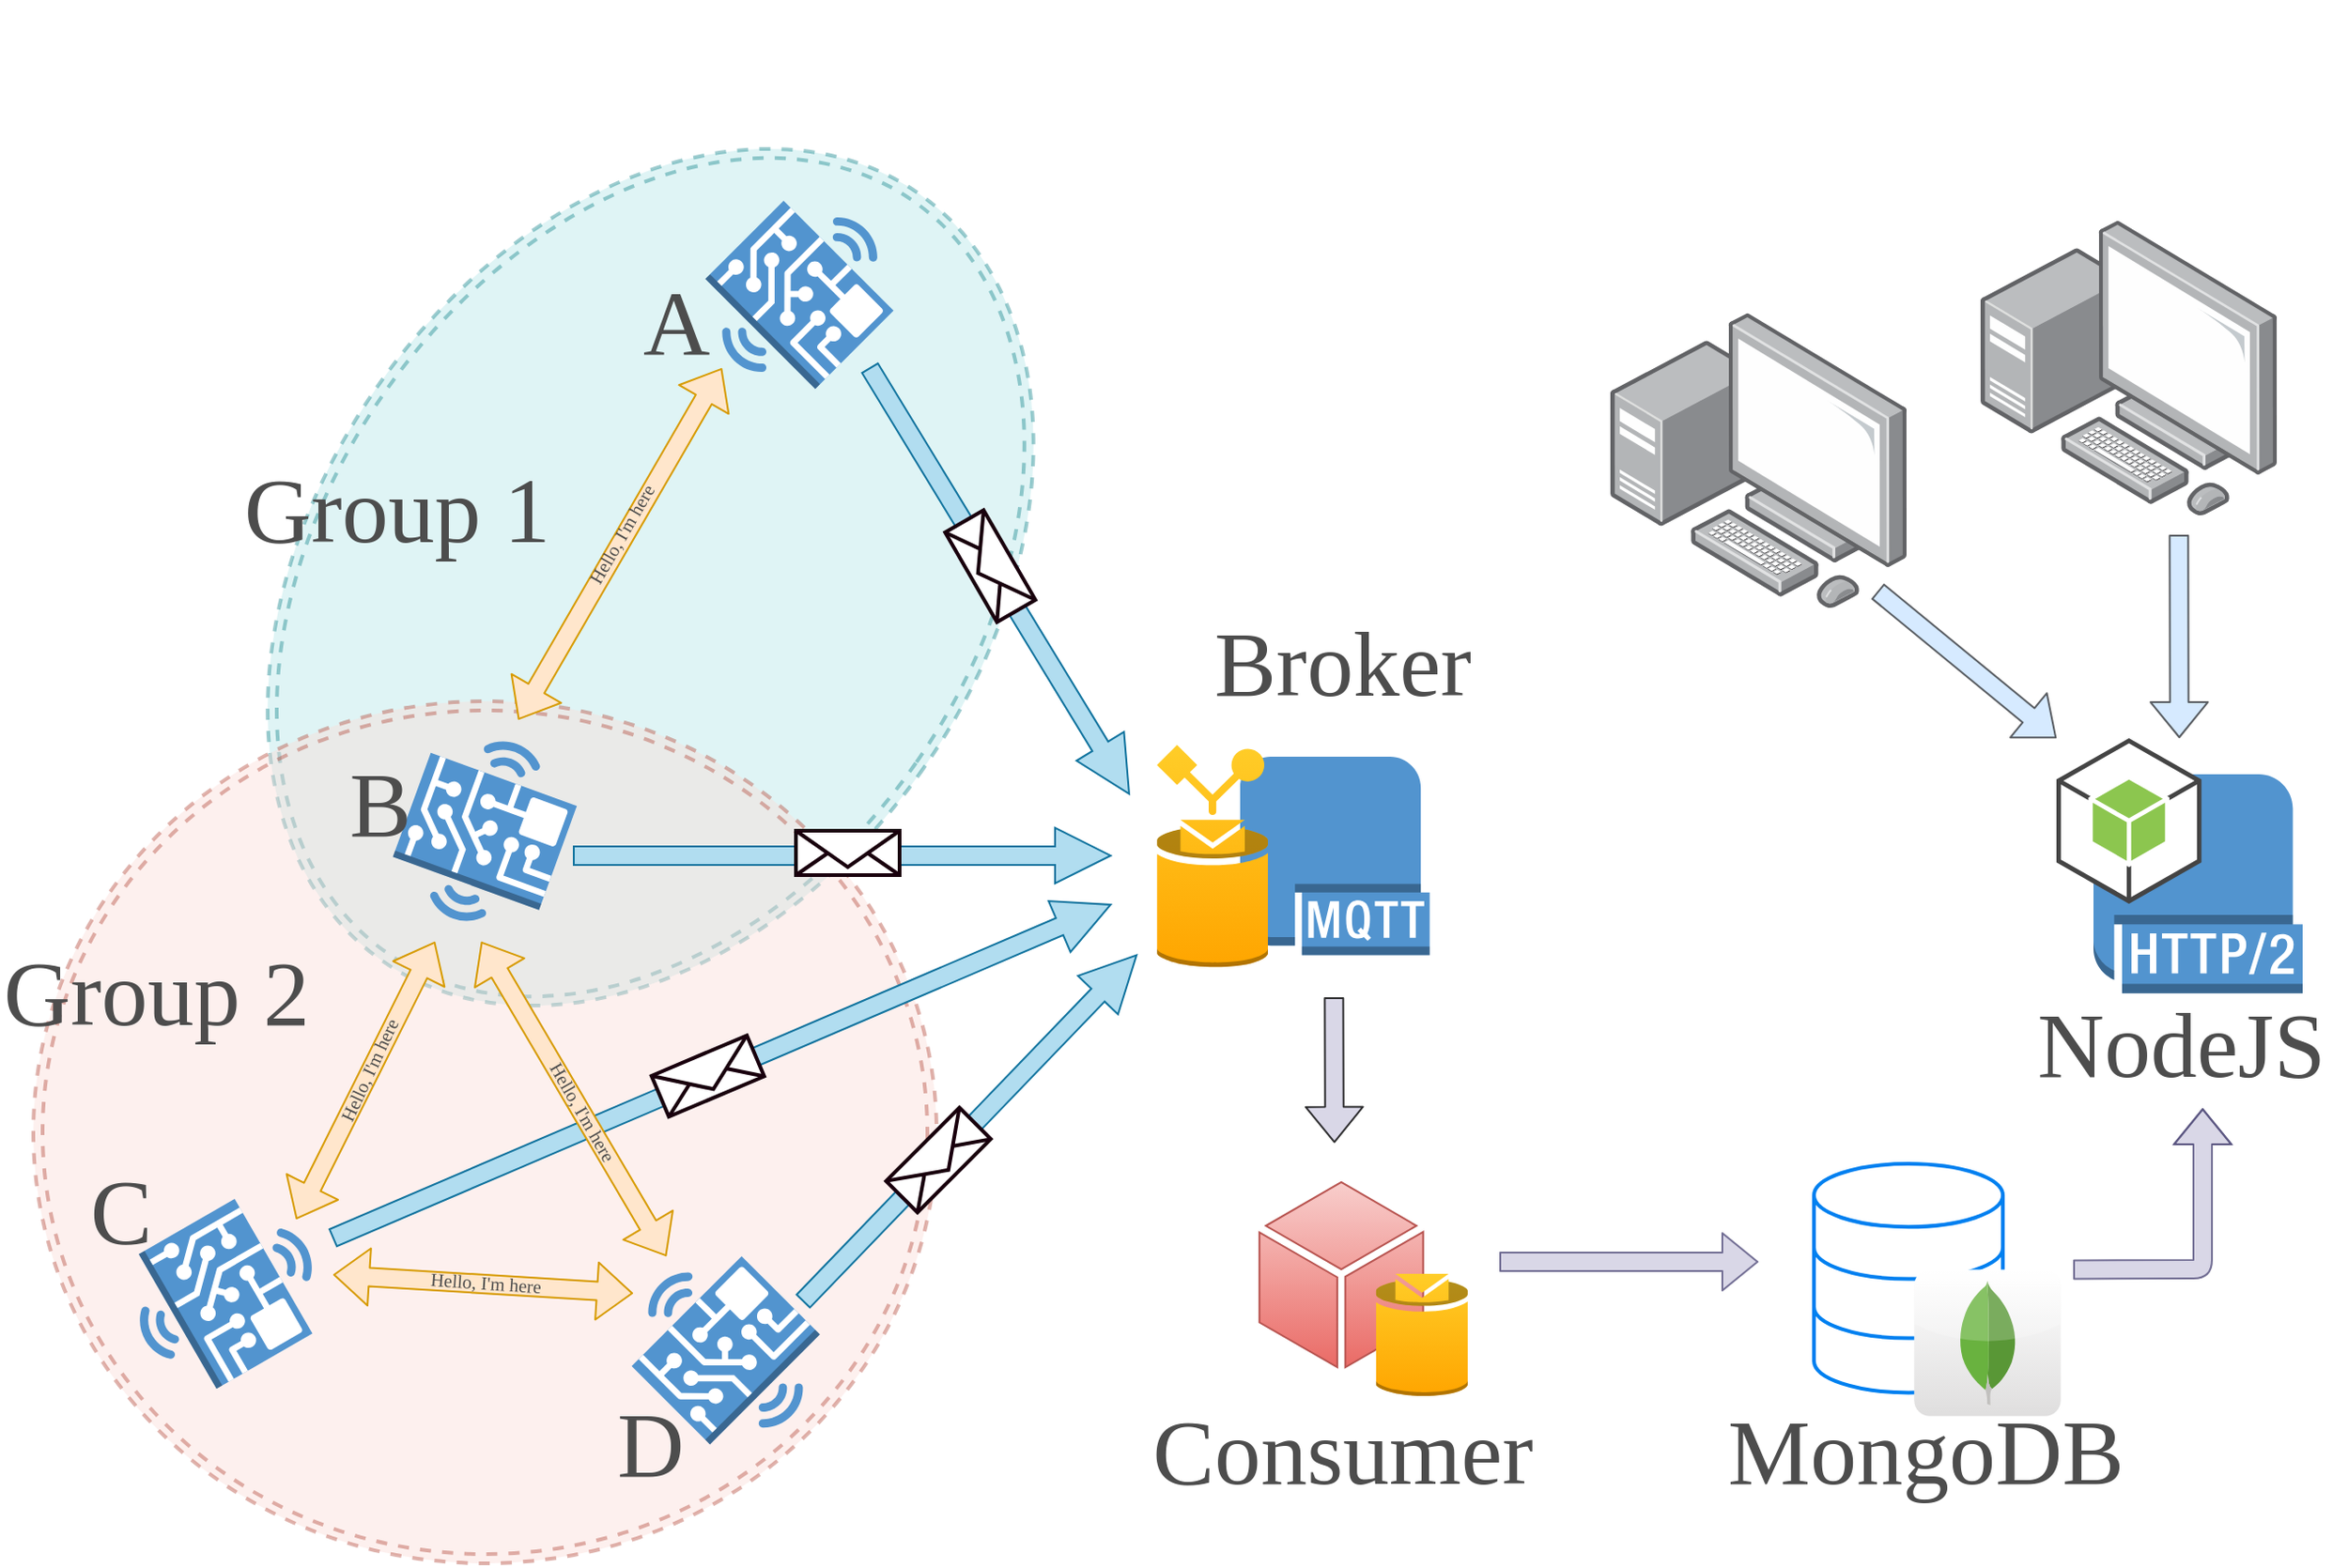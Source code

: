 <mxfile version="13.10.5" type="device"><diagram id="l8hXMBHkgcEJcSW0mbfh" name="Page-1"><mxGraphModel dx="3129" dy="1107" grid="1" gridSize="10" guides="1" tooltips="1" connect="1" arrows="1" fold="1" page="1" pageScale="1" pageWidth="1169" pageHeight="827" math="0" shadow="0"><root><mxCell id="0"/><mxCell id="1" parent="0"/><mxCell id="zr2XRsJ9VgGaBx3NZ55L-54" value="me" style="pointerEvents=1;shadow=0;dashed=0;html=1;strokeColor=#b85450;labelPosition=center;verticalLabelPosition=bottom;verticalAlign=top;outlineConnect=0;align=center;shape=mxgraph.office.concepts.node_generic;fillColor=#f8cecc;fontSize=10;gradientColor=#ea6b66;labelBackgroundColor=none;noLabel=1;fontColor=none;" parent="1" vertex="1"><mxGeometry x="610.39" y="680" width="88.46" height="100" as="geometry"/></mxCell><mxCell id="zr2XRsJ9VgGaBx3NZ55L-41" value="" style="ellipse;shape=doubleEllipse;whiteSpace=wrap;html=1;dashed=1;strokeWidth=2;fillColor=#b0e3e6;strokeColor=#0e8088;opacity=40;rotation=35;" parent="1" vertex="1"><mxGeometry x="101.47" y="100" width="360" height="506" as="geometry"/></mxCell><mxCell id="zr2XRsJ9VgGaBx3NZ55L-33" value="" style="ellipse;shape=doubleEllipse;whiteSpace=wrap;html=1;dashed=1;strokeWidth=2;fillColor=#fad9d5;strokeColor=#ae4132;opacity=40;" parent="1" vertex="1"><mxGeometry x="-52" y="420" width="488" height="466" as="geometry"/></mxCell><mxCell id="zr2XRsJ9VgGaBx3NZ55L-1" value="" style="points=[];aspect=fixed;html=1;align=center;shadow=0;dashed=0;image;image=img/lib/allied_telesis/computer_and_terminals/Personal_Computer_with_Server.svg;" parent="1" vertex="1"><mxGeometry x="800" y="210" width="160" height="160" as="geometry"/></mxCell><mxCell id="zr2XRsJ9VgGaBx3NZ55L-2" value="" style="outlineConnect=0;dashed=0;verticalLabelPosition=bottom;verticalAlign=top;align=center;html=1;shape=mxgraph.aws3.topic;gradientColor=#ffa500;fillColor=#ffcd28;strokeColor=#d79b00;" parent="1" vertex="1"><mxGeometry x="673.43" y="729.5" width="49.5" height="66" as="geometry"/></mxCell><mxCell id="zr2XRsJ9VgGaBx3NZ55L-3" value="" style="outlineConnect=0;dashed=0;verticalLabelPosition=bottom;verticalAlign=top;align=center;html=1;shape=mxgraph.aws3.mqtt_protocol;fillColor=#5294CF;gradientColor=none;" parent="1" vertex="1"><mxGeometry x="600" y="450" width="102.38" height="107.25" as="geometry"/></mxCell><mxCell id="zr2XRsJ9VgGaBx3NZ55L-5" value="" style="outlineConnect=0;dashed=0;verticalLabelPosition=bottom;verticalAlign=top;align=center;html=1;shape=mxgraph.aws3.rule;fillColor=#ffcd28;gradientColor=#ffa500;strokeColor=#d79b00;" parent="1" vertex="1"><mxGeometry x="555" y="443.63" width="60" height="120" as="geometry"/></mxCell><mxCell id="zr2XRsJ9VgGaBx3NZ55L-6" value="" style="outlineConnect=0;dashed=0;verticalLabelPosition=bottom;verticalAlign=top;align=center;html=1;shape=mxgraph.aws3.hardware_board;fillColor=#5294CF;gradientColor=none;rotation=45;" parent="1" vertex="1"><mxGeometry x="320" y="150" width="84" height="100.5" as="geometry"/></mxCell><mxCell id="zr2XRsJ9VgGaBx3NZ55L-9" value="" style="outlineConnect=0;dashed=0;verticalLabelPosition=bottom;verticalAlign=top;align=center;html=1;shape=mxgraph.aws3.hardware_board;fillColor=#5294CF;gradientColor=none;rotation=20;" parent="1" vertex="1"><mxGeometry x="150" y="440" width="84" height="100.5" as="geometry"/></mxCell><mxCell id="zr2XRsJ9VgGaBx3NZ55L-10" value="" style="outlineConnect=0;dashed=0;verticalLabelPosition=bottom;verticalAlign=top;align=center;html=1;shape=mxgraph.aws3.hardware_board;fillColor=#5294CF;gradientColor=none;rotation=-45;" parent="1" vertex="1"><mxGeometry x="280" y="720.5" width="84" height="100.5" as="geometry"/></mxCell><mxCell id="zr2XRsJ9VgGaBx3NZ55L-11" value="" style="outlineConnect=0;dashed=0;verticalLabelPosition=bottom;verticalAlign=top;align=center;html=1;shape=mxgraph.aws3.hardware_board;fillColor=#5294CF;gradientColor=none;rotation=60;" parent="1" vertex="1"><mxGeometry x="10" y="690" width="84" height="100.5" as="geometry"/></mxCell><mxCell id="zr2XRsJ9VgGaBx3NZ55L-12" value="" style="group" parent="1" vertex="1" connectable="0"><mxGeometry x="910" y="670" width="133.31" height="136.4" as="geometry"/></mxCell><mxCell id="zr2XRsJ9VgGaBx3NZ55L-8" value="" style="html=1;verticalLabelPosition=bottom;align=center;labelBackgroundColor=#ffffff;verticalAlign=top;strokeWidth=2;strokeColor=#0080F0;shadow=0;dashed=0;shape=mxgraph.ios7.icons.data;" parent="zr2XRsJ9VgGaBx3NZ55L-12" vertex="1"><mxGeometry width="102.039" height="123.719" as="geometry"/></mxCell><mxCell id="zr2XRsJ9VgGaBx3NZ55L-7" value="" style="dashed=0;outlineConnect=0;html=1;align=center;labelPosition=center;verticalLabelPosition=bottom;verticalAlign=top;shape=mxgraph.webicons.mongodb;gradientColor=#DFDEDE" parent="zr2XRsJ9VgGaBx3NZ55L-12" vertex="1"><mxGeometry x="54.128" y="57.22" width="79.182" height="79.18" as="geometry"/></mxCell><mxCell id="zr2XRsJ9VgGaBx3NZ55L-45" value="" style="shape=flexArrow;endArrow=none;startArrow=classic;html=1;fillColor=#d0cee2;strokeColor=#56517e;opacity=80;endFill=0;" parent="zr2XRsJ9VgGaBx3NZ55L-12" edge="1"><mxGeometry width="50" height="50" relative="1" as="geometry"><mxPoint x="210" y="-30" as="sourcePoint"/><mxPoint x="140" y="57.22" as="targetPoint"/><Array as="points"><mxPoint x="210" y="57"/></Array></mxGeometry></mxCell><mxCell id="zr2XRsJ9VgGaBx3NZ55L-24" value="" style="group" parent="1" vertex="1" connectable="0"><mxGeometry x="1041" y="440" width="133" height="137.88" as="geometry"/></mxCell><mxCell id="zr2XRsJ9VgGaBx3NZ55L-4" value="" style="outlineConnect=0;dashed=0;verticalLabelPosition=bottom;verticalAlign=top;align=center;html=1;shape=mxgraph.aws3.http_2_protocol;fillColor=#5294CF;gradientColor=none;" parent="zr2XRsJ9VgGaBx3NZ55L-24" vertex="1"><mxGeometry x="20" y="19.5" width="113" height="118.38" as="geometry"/></mxCell><mxCell id="zr2XRsJ9VgGaBx3NZ55L-23" value="" style="outlineConnect=0;dashed=0;verticalLabelPosition=bottom;verticalAlign=top;align=center;html=1;shape=mxgraph.aws3.android;fillColor=#8CC64F;gradientColor=none;" parent="zr2XRsJ9VgGaBx3NZ55L-24" vertex="1"><mxGeometry width="78.31" height="89.5" as="geometry"/></mxCell><mxCell id="zr2XRsJ9VgGaBx3NZ55L-26" value="" style="shape=flexArrow;endArrow=classic;startArrow=classic;html=1;fillColor=#ffe6cc;strokeColor=#d79b00;" parent="1" edge="1"><mxGeometry width="50" height="50" relative="1" as="geometry"><mxPoint x="210" y="430" as="sourcePoint"/><mxPoint x="320" y="240" as="targetPoint"/></mxGeometry></mxCell><mxCell id="zr2XRsJ9VgGaBx3NZ55L-34" value="" style="points=[];aspect=fixed;html=1;align=center;shadow=0;dashed=0;image;image=img/lib/allied_telesis/computer_and_terminals/Personal_Computer_with_Server.svg;" parent="1" vertex="1"><mxGeometry x="1000" y="160" width="160" height="160" as="geometry"/></mxCell><mxCell id="zr2XRsJ9VgGaBx3NZ55L-35" value="" style="shape=arrow;endArrow=classic;html=1;fillColor=#b1ddf0;strokeColor=#10739e;" parent="1" edge="1"><mxGeometry width="50" height="50" relative="1" as="geometry"><mxPoint x="364" y="744.25" as="sourcePoint"/><mxPoint x="544" y="557.25" as="targetPoint"/></mxGeometry></mxCell><mxCell id="zr2XRsJ9VgGaBx3NZ55L-38" value="" style="shape=arrow;endArrow=classic;html=1;fillColor=#b1ddf0;strokeColor=#10739e;" parent="1" edge="1"><mxGeometry width="50" height="50" relative="1" as="geometry"><mxPoint x="400" y="240" as="sourcePoint"/><mxPoint x="540" y="470" as="targetPoint"/></mxGeometry></mxCell><mxCell id="zr2XRsJ9VgGaBx3NZ55L-39" value="" style="shape=arrow;endArrow=classic;html=1;fillColor=#b1ddf0;strokeColor=#10739e;" parent="1" edge="1"><mxGeometry width="50" height="50" relative="1" as="geometry"><mxPoint x="240" y="503.46" as="sourcePoint"/><mxPoint x="530" y="503.46" as="targetPoint"/></mxGeometry></mxCell><mxCell id="zr2XRsJ9VgGaBx3NZ55L-40" value="" style="shape=arrow;endArrow=classic;html=1;fillColor=#b1ddf0;strokeColor=#10739e;" parent="1" edge="1"><mxGeometry width="50" height="50" relative="1" as="geometry"><mxPoint x="110" y="710" as="sourcePoint"/><mxPoint x="530" y="530" as="targetPoint"/></mxGeometry></mxCell><mxCell id="zr2XRsJ9VgGaBx3NZ55L-27" value="" style="shape=flexArrow;endArrow=classic;startArrow=classic;html=1;fillColor=#ffe6cc;strokeColor=#d79b00;" parent="1" edge="1"><mxGeometry width="50" height="50" relative="1" as="geometry"><mxPoint x="90" y="700" as="sourcePoint"/><mxPoint x="165" y="550" as="targetPoint"/></mxGeometry></mxCell><mxCell id="zr2XRsJ9VgGaBx3NZ55L-30" value="" style="shape=flexArrow;endArrow=classic;startArrow=classic;html=1;fillColor=#ffe6cc;strokeColor=#d79b00;" parent="1" edge="1"><mxGeometry width="50" height="50" relative="1" as="geometry"><mxPoint x="272" y="740" as="sourcePoint"/><mxPoint x="110" y="730" as="targetPoint"/></mxGeometry></mxCell><mxCell id="zr2XRsJ9VgGaBx3NZ55L-31" value="" style="shape=flexArrow;endArrow=classic;startArrow=classic;html=1;fillColor=#ffe6cc;strokeColor=#d79b00;" parent="1" edge="1"><mxGeometry width="50" height="50" relative="1" as="geometry"><mxPoint x="190" y="550" as="sourcePoint"/><mxPoint x="290" y="720" as="targetPoint"/></mxGeometry></mxCell><mxCell id="zr2XRsJ9VgGaBx3NZ55L-44" value="" style="shape=image;verticalLabelPosition=bottom;labelBackgroundColor=#ffffff;verticalAlign=top;aspect=fixed;imageAspect=0;image=https://upload.wikimedia.org/wikipedia/commons/thumb/0/05/Apache_kafka.svg/1200px-Apache_kafka.svg.png;" parent="1" vertex="1"><mxGeometry x="690" y="420" width="61.54" height="100" as="geometry"/></mxCell><mxCell id="zr2XRsJ9VgGaBx3NZ55L-55" value="" style="shape=flexArrow;endArrow=none;startArrow=block;html=1;fillColor=#d0cee2;strokeColor=#56517e;opacity=80;startFill=0;endFill=0;" parent="1" edge="1"><mxGeometry width="50" height="50" relative="1" as="geometry"><mxPoint x="880" y="723" as="sourcePoint"/><mxPoint x="740" y="723" as="targetPoint"/></mxGeometry></mxCell><mxCell id="zr2XRsJ9VgGaBx3NZ55L-56" value="" style="shape=flexArrow;endArrow=none;startArrow=block;html=1;fillColor=#d0cee2;opacity=80;startFill=0;endFill=0;" parent="1" edge="1"><mxGeometry width="50" height="50" relative="1" as="geometry"><mxPoint x="650.92" y="658.78" as="sourcePoint"/><mxPoint x="650.69" y="580" as="targetPoint"/></mxGeometry></mxCell><mxCell id="zr2XRsJ9VgGaBx3NZ55L-60" value="" style="shape=flexArrow;endArrow=classic;html=1;fillColor=#cce5ff;fontFamily=Courier New;fontSize=10;fontColor=#4D4D4D;opacity=80;strokeColor=#36393d;" parent="1" edge="1"><mxGeometry width="50" height="50" relative="1" as="geometry"><mxPoint x="944.31" y="360.5" as="sourcePoint"/><mxPoint x="1041" y="440" as="targetPoint"/></mxGeometry></mxCell><mxCell id="zr2XRsJ9VgGaBx3NZ55L-62" value="&lt;font data-font-src=&quot;https://fonts.googleapis.com/css?family=Nunito&quot; style=&quot;font-size: 50px&quot; face=&quot;Nunito&quot;&gt;A&lt;/font&gt;" style="text;html=1;align=center;verticalAlign=middle;resizable=0;points=[];autosize=1;fontSize=10;fontFamily=Courier New;fontColor=#4D4D4D;" parent="1" vertex="1"><mxGeometry x="270" y="200" width="50" height="30" as="geometry"/></mxCell><mxCell id="zr2XRsJ9VgGaBx3NZ55L-63" value="&lt;font data-font-src=&quot;https://fonts.googleapis.com/css?family=Nunito&quot; style=&quot;font-size: 50px&quot; face=&quot;Nunito&quot;&gt;B&lt;/font&gt;" style="text;html=1;align=center;verticalAlign=middle;resizable=0;points=[];autosize=1;fontSize=10;fontFamily=Courier New;fontColor=#4D4D4D;" parent="1" vertex="1"><mxGeometry x="110" y="460" width="50" height="30" as="geometry"/></mxCell><mxCell id="zr2XRsJ9VgGaBx3NZ55L-64" value="&lt;font data-font-src=&quot;https://fonts.googleapis.com/css?family=Nunito&quot; style=&quot;font-size: 50px&quot; face=&quot;Nunito&quot;&gt;C&lt;/font&gt;" style="text;html=1;align=center;verticalAlign=middle;resizable=0;points=[];autosize=1;fontSize=10;fontFamily=Courier New;fontColor=#4D4D4D;" parent="1" vertex="1"><mxGeometry x="-30" y="680" width="50" height="30" as="geometry"/></mxCell><mxCell id="zr2XRsJ9VgGaBx3NZ55L-65" value="&lt;font data-font-src=&quot;https://fonts.googleapis.com/css?family=Nunito&quot; style=&quot;font-size: 50px&quot; face=&quot;Nunito&quot;&gt;D&lt;/font&gt;" style="text;html=1;align=center;verticalAlign=middle;resizable=0;points=[];autosize=1;fontSize=10;fontFamily=Courier New;fontColor=#4D4D4D;" parent="1" vertex="1"><mxGeometry x="256.47" y="806.4" width="50" height="30" as="geometry"/></mxCell><mxCell id="zr2XRsJ9VgGaBx3NZ55L-66" value="&lt;font data-font-src=&quot;https://fonts.googleapis.com/css?family=Nunito&quot; style=&quot;font-size: 50px&quot; face=&quot;Nunito&quot;&gt;Broker&lt;/font&gt;" style="text;html=1;align=center;verticalAlign=middle;resizable=0;points=[];autosize=1;fontSize=10;fontFamily=Courier New;fontColor=#4D4D4D;" parent="1" vertex="1"><mxGeometry x="574.62" y="384" width="160" height="30" as="geometry"/></mxCell><mxCell id="zr2XRsJ9VgGaBx3NZ55L-67" value="&lt;font data-font-src=&quot;https://fonts.googleapis.com/css?family=Nunito&quot; style=&quot;font-size: 50px&quot; face=&quot;Nunito&quot;&gt;Group 1&lt;br&gt;&lt;/font&gt;" style="text;whiteSpace=wrap;html=1;fontSize=10;fontFamily=Courier New;fontColor=#4D4D4D;" parent="1" vertex="1"><mxGeometry x="60" y="280" width="190" height="40" as="geometry"/></mxCell><mxCell id="zr2XRsJ9VgGaBx3NZ55L-68" value="&lt;font data-font-src=&quot;https://fonts.googleapis.com/css?family=Nunito&quot; style=&quot;font-size: 50px&quot; face=&quot;Nunito&quot;&gt;Group 2&lt;br&gt;&lt;/font&gt;" style="text;whiteSpace=wrap;html=1;fontSize=10;fontFamily=Courier New;fontColor=#4D4D4D;" parent="1" vertex="1"><mxGeometry x="-70" y="540.5" width="190" height="40" as="geometry"/></mxCell><mxCell id="zr2XRsJ9VgGaBx3NZ55L-69" style="edgeStyle=orthogonalEdgeStyle;shape=arrow;rounded=0;orthogonalLoop=1;jettySize=auto;html=1;exitX=0.5;exitY=1;exitDx=0;exitDy=0;fillColor=none;fontFamily=Courier New;fontSize=10;fontColor=#4D4D4D;opacity=80;" parent="1" source="zr2XRsJ9VgGaBx3NZ55L-68" target="zr2XRsJ9VgGaBx3NZ55L-68" edge="1"><mxGeometry relative="1" as="geometry"/></mxCell><mxCell id="zr2XRsJ9VgGaBx3NZ55L-70" value="&lt;font data-font-src=&quot;https://fonts.googleapis.com/css?family=Nunito&quot; style=&quot;font-size: 50px&quot; face=&quot;Nunito&quot;&gt;Consumer&lt;/font&gt;" style="text;html=1;align=center;verticalAlign=middle;resizable=0;points=[];autosize=1;fontSize=10;fontFamily=Courier New;fontColor=#4D4D4D;" parent="1" vertex="1"><mxGeometry x="534.62" y="810" width="240" height="30" as="geometry"/></mxCell><mxCell id="zr2XRsJ9VgGaBx3NZ55L-71" value="&lt;font style=&quot;font-size: 50px&quot; data-font-src=&quot;https://fonts.googleapis.com/css?family=Nunito&quot; face=&quot;Nunito&quot;&gt;MongoDB&lt;br&gt;&lt;/font&gt;" style="text;html=1;align=center;verticalAlign=middle;resizable=0;points=[];autosize=1;fontSize=10;fontFamily=Courier New;fontColor=#4D4D4D;" parent="1" vertex="1"><mxGeometry x="850.0" y="810" width="240" height="30" as="geometry"/></mxCell><mxCell id="zr2XRsJ9VgGaBx3NZ55L-72" value="&lt;div&gt;&lt;font style=&quot;font-size: 50px&quot; data-font-src=&quot;https://fonts.googleapis.com/css?family=Nunito&quot; face=&quot;Nunito&quot;&gt;NodeJS&lt;/font&gt;&lt;/div&gt;" style="text;html=1;align=center;verticalAlign=middle;resizable=0;points=[];autosize=1;fontSize=10;fontFamily=Courier New;fontColor=#4D4D4D;" parent="1" vertex="1"><mxGeometry x="1017.5" y="590" width="180" height="30" as="geometry"/></mxCell><mxCell id="zr2XRsJ9VgGaBx3NZ55L-61" value="" style="shape=flexArrow;endArrow=classic;html=1;fillColor=#cce5ff;fontFamily=Courier New;fontSize=10;fontColor=#4D4D4D;opacity=80;strokeColor=#36393d;" parent="1" edge="1"><mxGeometry width="50" height="50" relative="1" as="geometry"><mxPoint x="1107.16" y="330" as="sourcePoint"/><mxPoint x="1107.37" y="440" as="targetPoint"/></mxGeometry></mxCell><mxCell id="zr2XRsJ9VgGaBx3NZ55L-78" value="&lt;font data-font-src=&quot;https://fonts.googleapis.com/css?family=Nunito&quot; face=&quot;Nunito&quot;&gt;Hello, I'm here&lt;/font&gt;" style="text;html=1;align=center;verticalAlign=middle;resizable=0;points=[];autosize=1;fontSize=10;fontFamily=Courier New;fontColor=#4D4D4D;rotation=-60;" parent="1" vertex="1"><mxGeometry x="226.47" y="320" width="80" height="20" as="geometry"/></mxCell><mxCell id="zr2XRsJ9VgGaBx3NZ55L-80" value="&lt;font data-font-src=&quot;https://fonts.googleapis.com/css?family=Nunito&quot; face=&quot;Nunito&quot;&gt;Hello, I'm here&lt;/font&gt;" style="text;html=1;align=center;verticalAlign=middle;resizable=0;points=[];autosize=1;fontSize=10;fontFamily=Courier New;fontColor=#4D4D4D;rotation=-65;" parent="1" vertex="1"><mxGeometry x="90.0" y="610" width="80" height="20" as="geometry"/></mxCell><mxCell id="zr2XRsJ9VgGaBx3NZ55L-81" value="&lt;font data-font-src=&quot;https://fonts.googleapis.com/css?family=Nunito&quot; face=&quot;Nunito&quot;&gt;Hello, I'm here&lt;/font&gt;" style="text;html=1;align=center;verticalAlign=middle;resizable=0;points=[];autosize=1;fontSize=10;fontFamily=Courier New;fontColor=#4D4D4D;rotation=4;" parent="1" vertex="1"><mxGeometry x="152.0" y="725.25" width="80" height="20" as="geometry"/></mxCell><mxCell id="zr2XRsJ9VgGaBx3NZ55L-85" value="&lt;font data-font-src=&quot;https://fonts.googleapis.com/css?family=Nunito&quot; face=&quot;Nunito&quot;&gt;Hello, I'm here&lt;/font&gt;" style="text;html=1;align=center;verticalAlign=middle;resizable=0;points=[];autosize=1;fontSize=10;fontFamily=Courier New;fontColor=#4D4D4D;rotation=60;" parent="1" vertex="1"><mxGeometry x="204.0" y="632" width="80" height="20" as="geometry"/></mxCell><mxCell id="zr2XRsJ9VgGaBx3NZ55L-88" value="" style="html=1;verticalLabelPosition=bottom;align=center;labelBackgroundColor=#ffffff;verticalAlign=top;strokeWidth=2;shadow=0;dashed=0;shape=mxgraph.ios7.icons.mail;fontFamily=Courier New;fontSize=10;fontColor=#4D4D4D;rotation=-23;strokeColor=#19000D;" parent="1" vertex="1"><mxGeometry x="284.43" y="610.62" width="56" height="24" as="geometry"/></mxCell><mxCell id="zr2XRsJ9VgGaBx3NZ55L-91" value="" style="html=1;verticalLabelPosition=bottom;align=center;labelBackgroundColor=#ffffff;verticalAlign=top;strokeWidth=2;shadow=0;dashed=0;shape=mxgraph.ios7.icons.mail;fontFamily=Courier New;fontSize=10;fontColor=#4D4D4D;rotation=0;strokeColor=#19000D;" parent="1" vertex="1"><mxGeometry x="360" y="490" width="56" height="24" as="geometry"/></mxCell><mxCell id="zr2XRsJ9VgGaBx3NZ55L-92" value="" style="html=1;verticalLabelPosition=bottom;align=center;labelBackgroundColor=#ffffff;verticalAlign=top;strokeWidth=2;shadow=0;dashed=0;shape=mxgraph.ios7.icons.mail;fontFamily=Courier New;fontSize=10;fontColor=#4D4D4D;rotation=-45;strokeColor=#19000D;" parent="1" vertex="1"><mxGeometry x="409" y="656" width="56" height="24" as="geometry"/></mxCell><mxCell id="zr2XRsJ9VgGaBx3NZ55L-93" value="" style="html=1;verticalLabelPosition=bottom;align=center;labelBackgroundColor=#ffffff;verticalAlign=top;strokeWidth=2;shadow=0;dashed=0;shape=mxgraph.ios7.icons.mail;fontFamily=Courier New;fontSize=10;fontColor=#4D4D4D;rotation=60;strokeColor=#19000D;" parent="1" vertex="1"><mxGeometry x="437" y="335" width="56" height="24" as="geometry"/></mxCell></root></mxGraphModel></diagram></mxfile>